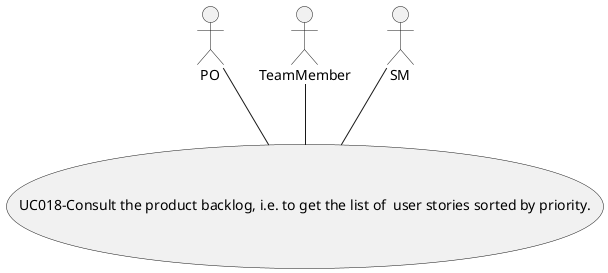 @startuml

actor PO
actor TeamMember
actor SM
usecase (UC018-Consult the product backlog, i.e. to get the list of  user stories sorted by priority.)

:PO: -- (UC018-Consult the product backlog, i.e. to get the list of  user stories sorted by priority.)
:TeamMember: -- (UC018-Consult the product backlog, i.e. to get the list of  user stories sorted by priority.)
:SM: -- (UC018-Consult the product backlog, i.e. to get the list of  user stories sorted by priority.)

@enduml